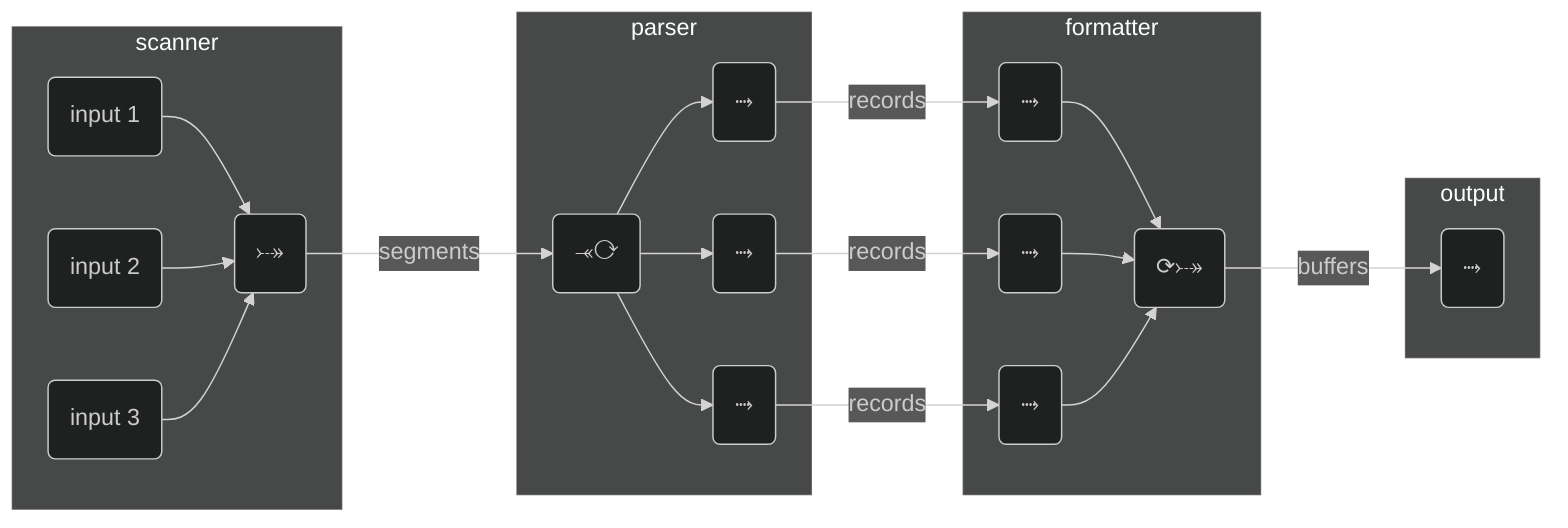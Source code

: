 %%{init: { "theme": "dark" } }%%

graph LR

subgraph scanner
    si1(input 1) & si2(input 2) & si3(input 3) --> so("⤐")
end

so --> |segments| pi

subgraph parser
    pi("⤛⟳") --> po1("⤑") & po2("⤑") & po3("⤑")
end

po1 --> |records| fi1
po2 --> |records| fi2
po3 --> |records| fi3

subgraph formatter
    fi1("⤑") & fi2("⤑") & fi3("⤑") --> fo("⟳⤐")
end

fo --> |buffers| o

subgraph output
    o("⤑")
end